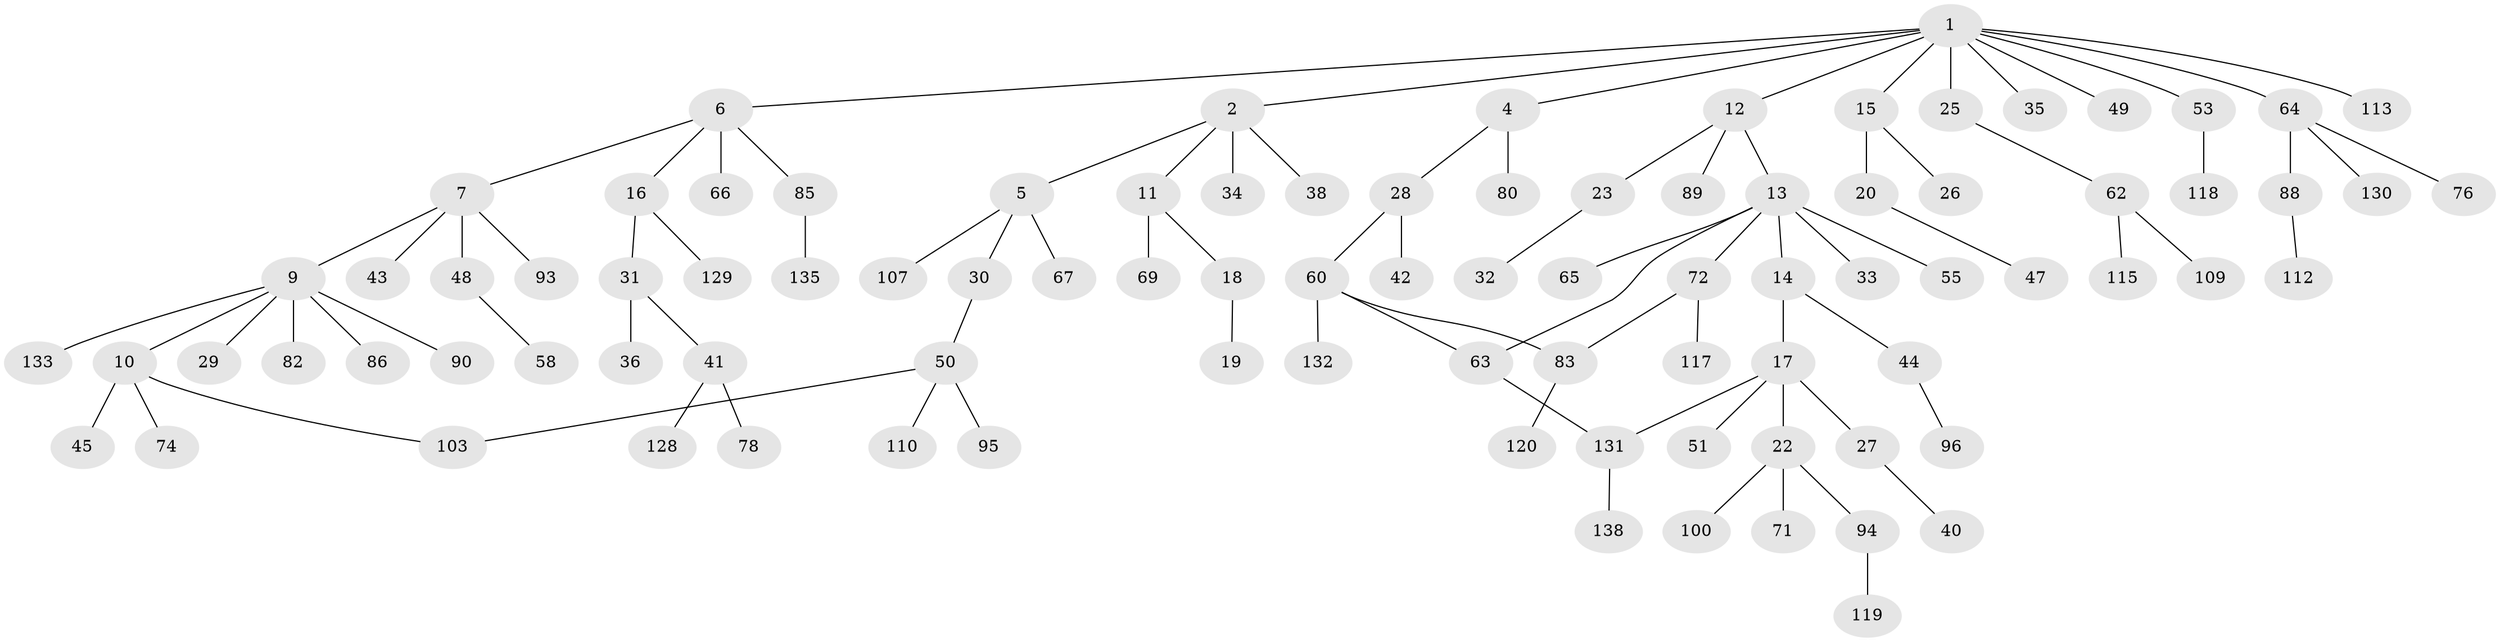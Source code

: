 // original degree distribution, {5: 0.050359712230215826, 8: 0.007194244604316547, 3: 0.14388489208633093, 4: 0.07194244604316546, 2: 0.2446043165467626, 7: 0.007194244604316547, 1: 0.4748201438848921}
// Generated by graph-tools (version 1.1) at 2025/41/03/06/25 10:41:26]
// undirected, 92 vertices, 95 edges
graph export_dot {
graph [start="1"]
  node [color=gray90,style=filled];
  1 [super="+3"];
  2 [super="+8"];
  4 [super="+70"];
  5 [super="+54"];
  6 [super="+39"];
  7 [super="+24"];
  9 [super="+46"];
  10 [super="+56"];
  11 [super="+57"];
  12 [super="+92"];
  13 [super="+37"];
  14;
  15 [super="+121"];
  16 [super="+52"];
  17 [super="+125"];
  18 [super="+21"];
  19 [super="+139"];
  20;
  22 [super="+59"];
  23 [super="+136"];
  25;
  26;
  27;
  28 [super="+99"];
  29;
  30 [super="+61"];
  31 [super="+79"];
  32;
  33 [super="+126"];
  34;
  35 [super="+102"];
  36;
  38 [super="+123"];
  40;
  41 [super="+122"];
  42;
  43;
  44 [super="+105"];
  45;
  47 [super="+101"];
  48 [super="+106"];
  49;
  50 [super="+75"];
  51;
  53 [super="+98"];
  55 [super="+87"];
  58;
  60 [super="+73"];
  62 [super="+108"];
  63 [super="+77"];
  64 [super="+84"];
  65;
  66;
  67 [super="+68"];
  69;
  71;
  72 [super="+91"];
  74 [super="+81"];
  76;
  78;
  80;
  82;
  83 [super="+104"];
  85 [super="+124"];
  86;
  88 [super="+97"];
  89 [super="+111"];
  90;
  93 [super="+127"];
  94;
  95 [super="+137"];
  96;
  100;
  103 [super="+116"];
  107 [super="+114"];
  109 [super="+134"];
  110;
  112;
  113;
  115;
  117;
  118;
  119;
  120;
  128;
  129;
  130;
  131;
  132;
  133;
  135;
  138;
  1 -- 2;
  1 -- 25;
  1 -- 49;
  1 -- 53;
  1 -- 64;
  1 -- 35;
  1 -- 4;
  1 -- 6;
  1 -- 12;
  1 -- 15;
  1 -- 113;
  2 -- 5;
  2 -- 11;
  2 -- 38;
  2 -- 34;
  4 -- 28;
  4 -- 80;
  5 -- 30;
  5 -- 67;
  5 -- 107;
  6 -- 7;
  6 -- 16;
  6 -- 66;
  6 -- 85;
  7 -- 9;
  7 -- 48;
  7 -- 43;
  7 -- 93;
  9 -- 10;
  9 -- 29;
  9 -- 82;
  9 -- 90;
  9 -- 133;
  9 -- 86;
  10 -- 45;
  10 -- 103;
  10 -- 74;
  11 -- 18;
  11 -- 69;
  12 -- 13;
  12 -- 23;
  12 -- 89;
  13 -- 14;
  13 -- 33;
  13 -- 55;
  13 -- 63;
  13 -- 72;
  13 -- 65;
  14 -- 17;
  14 -- 44;
  15 -- 20;
  15 -- 26;
  16 -- 31;
  16 -- 129;
  17 -- 22;
  17 -- 27;
  17 -- 51;
  17 -- 131;
  18 -- 19;
  20 -- 47;
  22 -- 71;
  22 -- 94;
  22 -- 100;
  23 -- 32;
  25 -- 62;
  27 -- 40;
  28 -- 42;
  28 -- 60;
  30 -- 50;
  31 -- 36;
  31 -- 41;
  41 -- 78;
  41 -- 128;
  44 -- 96;
  48 -- 58;
  50 -- 95;
  50 -- 110;
  50 -- 103;
  53 -- 118;
  60 -- 132;
  60 -- 63;
  60 -- 83;
  62 -- 109;
  62 -- 115;
  63 -- 131;
  64 -- 76;
  64 -- 130;
  64 -- 88;
  72 -- 83;
  72 -- 117;
  83 -- 120;
  85 -- 135;
  88 -- 112;
  94 -- 119;
  131 -- 138;
}

